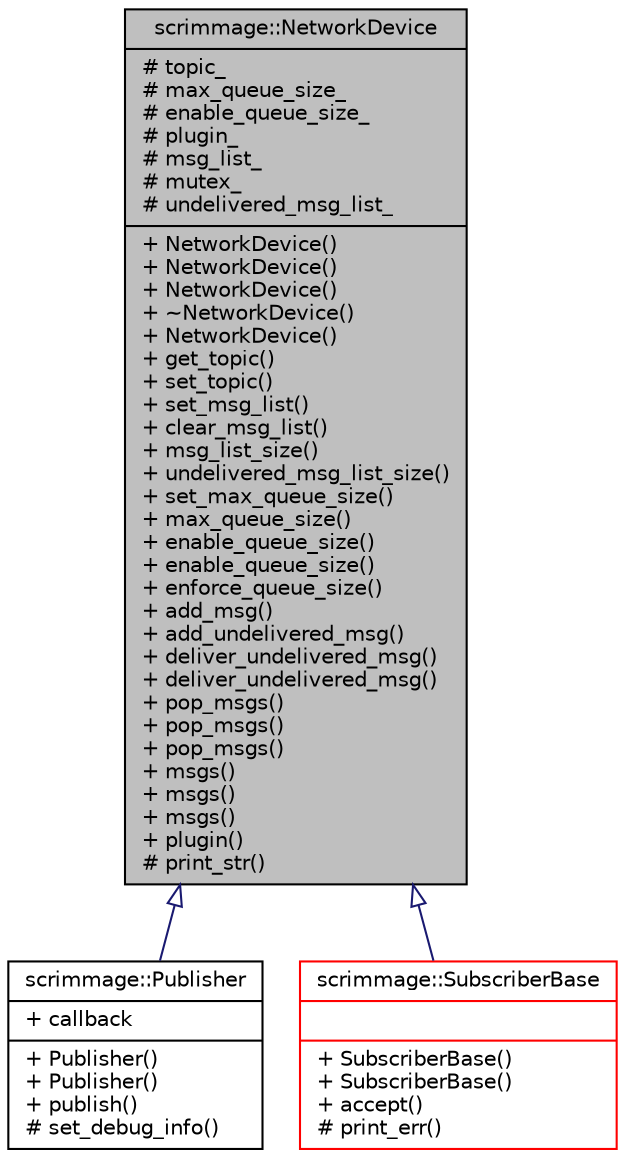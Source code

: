 digraph "scrimmage::NetworkDevice"
{
 // LATEX_PDF_SIZE
  edge [fontname="Helvetica",fontsize="10",labelfontname="Helvetica",labelfontsize="10"];
  node [fontname="Helvetica",fontsize="10",shape=record];
  Node1 [label="{scrimmage::NetworkDevice\n|# topic_\l# max_queue_size_\l# enable_queue_size_\l# plugin_\l# msg_list_\l# mutex_\l# undelivered_msg_list_\l|+ NetworkDevice()\l+ NetworkDevice()\l+ NetworkDevice()\l+ ~NetworkDevice()\l+ NetworkDevice()\l+ get_topic()\l+ set_topic()\l+ set_msg_list()\l+ clear_msg_list()\l+ msg_list_size()\l+ undelivered_msg_list_size()\l+ set_max_queue_size()\l+ max_queue_size()\l+ enable_queue_size()\l+ enable_queue_size()\l+ enforce_queue_size()\l+ add_msg()\l+ add_undelivered_msg()\l+ deliver_undelivered_msg()\l+ deliver_undelivered_msg()\l+ pop_msgs()\l+ pop_msgs()\l+ pop_msgs()\l+ msgs()\l+ msgs()\l+ msgs()\l+ plugin()\l# print_str()\l}",height=0.2,width=0.4,color="black", fillcolor="grey75", style="filled", fontcolor="black",tooltip=" "];
  Node1 -> Node2 [dir="back",color="midnightblue",fontsize="10",style="solid",arrowtail="onormal",fontname="Helvetica"];
  Node2 [label="{scrimmage::Publisher\n|+ callback\l|+ Publisher()\l+ Publisher()\l+ publish()\l# set_debug_info()\l}",height=0.2,width=0.4,color="black", fillcolor="white", style="filled",URL="$classscrimmage_1_1Publisher.html",tooltip=" "];
  Node1 -> Node3 [dir="back",color="midnightblue",fontsize="10",style="solid",arrowtail="onormal",fontname="Helvetica"];
  Node3 [label="{scrimmage::SubscriberBase\n||+ SubscriberBase()\l+ SubscriberBase()\l+ accept()\l# print_err()\l}",height=0.2,width=0.4,color="red", fillcolor="white", style="filled",URL="$classscrimmage_1_1SubscriberBase.html",tooltip=" "];
}
